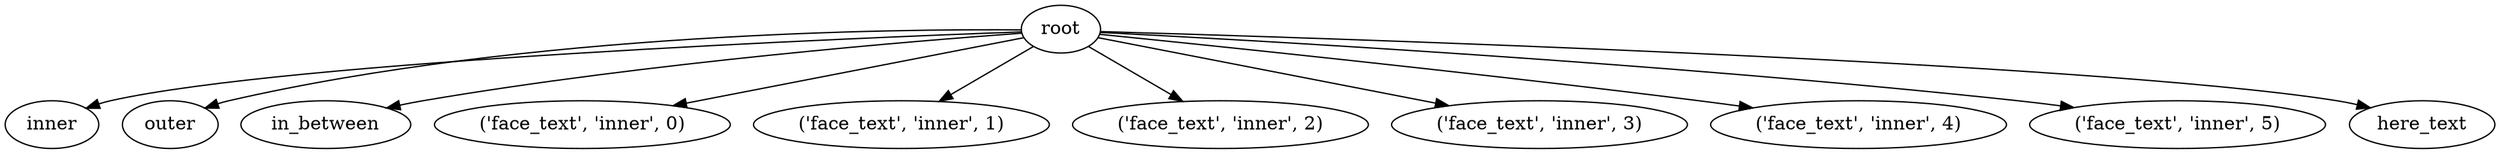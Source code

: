digraph D {
    root_17 [label="root"];
    inner_18 [label="inner"];
    outer_19 [label="outer"];
    in_between_20 [label="in_between"];
    face_text_21 [label="\('face_text',\ 'inner',\ 0\)"];
    face_text_22 [label="\('face_text',\ 'inner',\ 1\)"];
    face_text_23 [label="\('face_text',\ 'inner',\ 2\)"];
    face_text_24 [label="\('face_text',\ 'inner',\ 3\)"];
    face_text_25 [label="\('face_text',\ 'inner',\ 4\)"];
    face_text_26 [label="\('face_text',\ 'inner',\ 5\)"];
    here_text_27 [label="here_text"];
    root_17 -> inner_18;
    root_17 -> outer_19;
    root_17 -> in_between_20;
    root_17 -> face_text_21;
    root_17 -> face_text_22;
    root_17 -> face_text_23;
    root_17 -> face_text_24;
    root_17 -> face_text_25;
    root_17 -> face_text_26;
    root_17 -> here_text_27;
}
